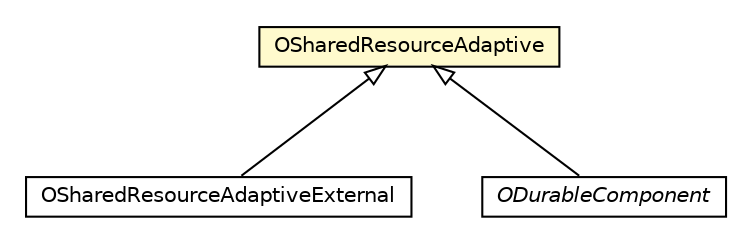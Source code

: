 #!/usr/local/bin/dot
#
# Class diagram 
# Generated by UMLGraph version R5_6-24-gf6e263 (http://www.umlgraph.org/)
#

digraph G {
	edge [fontname="Helvetica",fontsize=10,labelfontname="Helvetica",labelfontsize=10];
	node [fontname="Helvetica",fontsize=10,shape=plaintext];
	nodesep=0.25;
	ranksep=0.5;
	// com.orientechnologies.common.concur.resource.OSharedResourceAdaptiveExternal
	c6797854 [label=<<table title="com.orientechnologies.common.concur.resource.OSharedResourceAdaptiveExternal" border="0" cellborder="1" cellspacing="0" cellpadding="2" port="p" href="./OSharedResourceAdaptiveExternal.html">
		<tr><td><table border="0" cellspacing="0" cellpadding="1">
<tr><td align="center" balign="center"> OSharedResourceAdaptiveExternal </td></tr>
		</table></td></tr>
		</table>>, URL="./OSharedResourceAdaptiveExternal.html", fontname="Helvetica", fontcolor="black", fontsize=10.0];
	// com.orientechnologies.common.concur.resource.OSharedResourceAdaptive
	c6797860 [label=<<table title="com.orientechnologies.common.concur.resource.OSharedResourceAdaptive" border="0" cellborder="1" cellspacing="0" cellpadding="2" port="p" bgcolor="lemonChiffon" href="./OSharedResourceAdaptive.html">
		<tr><td><table border="0" cellspacing="0" cellpadding="1">
<tr><td align="center" balign="center"> OSharedResourceAdaptive </td></tr>
		</table></td></tr>
		</table>>, URL="./OSharedResourceAdaptive.html", fontname="Helvetica", fontcolor="black", fontsize=10.0];
	// com.orientechnologies.orient.core.storage.impl.local.paginated.base.ODurableComponent
	c6799219 [label=<<table title="com.orientechnologies.orient.core.storage.impl.local.paginated.base.ODurableComponent" border="0" cellborder="1" cellspacing="0" cellpadding="2" port="p" href="../../../orient/core/storage/impl/local/paginated/base/ODurableComponent.html">
		<tr><td><table border="0" cellspacing="0" cellpadding="1">
<tr><td align="center" balign="center"><font face="Helvetica-Oblique"> ODurableComponent </font></td></tr>
		</table></td></tr>
		</table>>, URL="../../../orient/core/storage/impl/local/paginated/base/ODurableComponent.html", fontname="Helvetica", fontcolor="black", fontsize=10.0];
	//com.orientechnologies.common.concur.resource.OSharedResourceAdaptiveExternal extends com.orientechnologies.common.concur.resource.OSharedResourceAdaptive
	c6797860:p -> c6797854:p [dir=back,arrowtail=empty];
	//com.orientechnologies.orient.core.storage.impl.local.paginated.base.ODurableComponent extends com.orientechnologies.common.concur.resource.OSharedResourceAdaptive
	c6797860:p -> c6799219:p [dir=back,arrowtail=empty];
}

